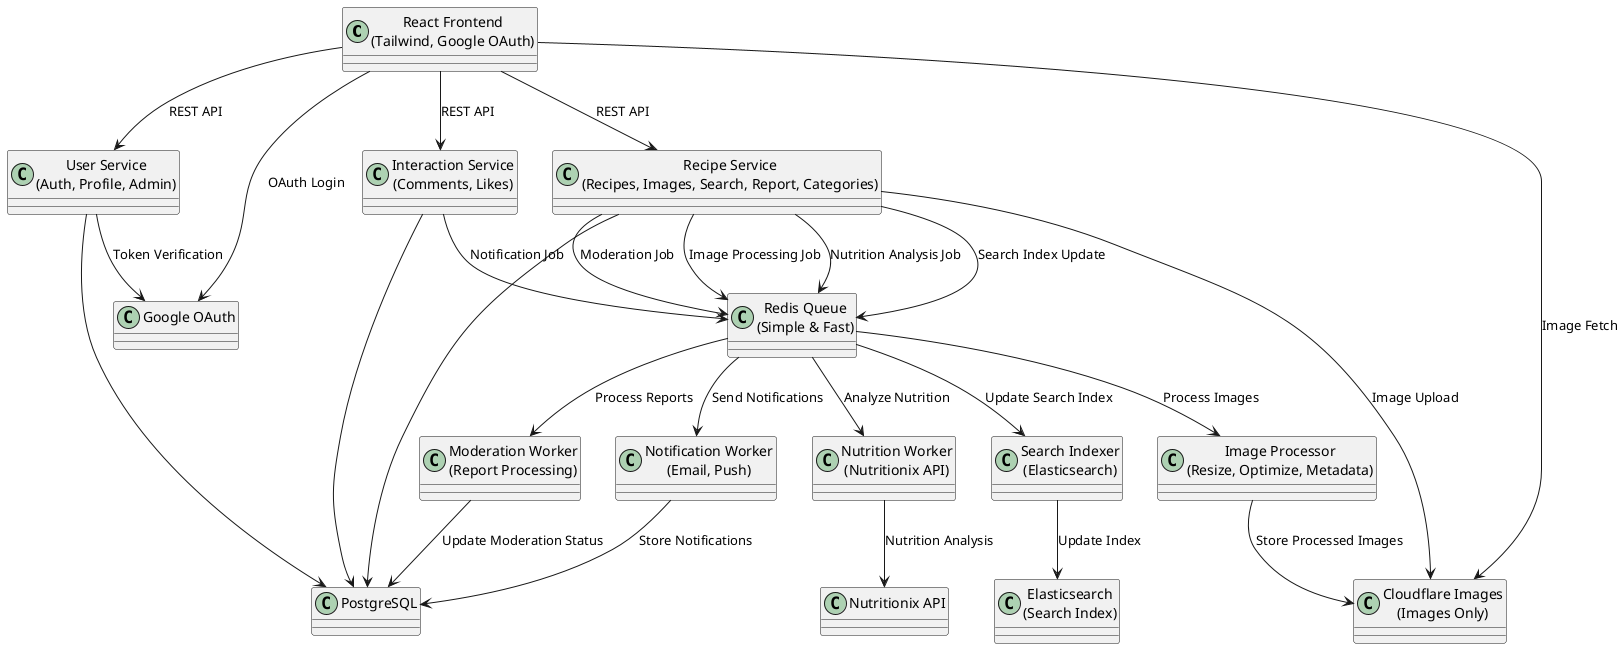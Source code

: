 @startuml
!define RECTANGLE class

' Frontend
RECTANGLE ReactFrontend as "React Frontend\n(Tailwind, Google OAuth)"

' Core Services
RECTANGLE UserService as "User Service\n(Auth, Profile, Admin)"
RECTANGLE RecipeService as "Recipe Service\n(Recipes, Images, Search, Report, Categories)"
RECTANGLE InteractionService as "Interaction Service\n(Comments, Likes)"

' Message Queue
RECTANGLE MessageQueue as "Redis Queue\n(Simple & Fast)"

' Background Workers
RECTANGLE ImageProcessor as "Image Processor\n(Resize, Optimize, Metadata)"
RECTANGLE NutritionWorker as "Nutrition Worker\n(Nutritionix API)"
RECTANGLE SearchIndexer as "Search Indexer\n(Elasticsearch)"
RECTANGLE NotificationWorker as "Notification Worker\n(Email, Push)"
RECTANGLE ModerationWorker as "Moderation Worker\n(Report Processing)"

' External Services
RECTANGLE PostgreSQL as "PostgreSQL"
RECTANGLE MediaStorage as "Cloudflare Images\n(Images Only)"
RECTANGLE GoogleOAuth as "Google OAuth"
RECTANGLE NutritionixAPI as "Nutritionix API"
RECTANGLE Elasticsearch as "Elasticsearch\n(Search Index)"

' Frontend connections
ReactFrontend --> UserService : REST API
ReactFrontend --> RecipeService : REST API
ReactFrontend --> InteractionService : REST API
ReactFrontend --> GoogleOAuth : OAuth Login

' Service to database
UserService --> PostgreSQL
RecipeService --> PostgreSQL
InteractionService --> PostgreSQL
UserService --> GoogleOAuth : Token Verification

' Synchronous operations
RecipeService --> MediaStorage : Image Upload
ReactFrontend --> MediaStorage : Image Fetch

' Asynchronous operations via queues
RecipeService --> MessageQueue : Image Processing Job
RecipeService --> MessageQueue : Nutrition Analysis Job
RecipeService --> MessageQueue : Search Index Update
InteractionService --> MessageQueue : Notification Job
RecipeService --> MessageQueue : Moderation Job

' Background workers
MessageQueue --> ImageProcessor : Process Images
MessageQueue --> NutritionWorker : Analyze Nutrition
MessageQueue --> SearchIndexer : Update Search Index
MessageQueue --> NotificationWorker : Send Notifications
MessageQueue --> ModerationWorker : Process Reports

' Worker connections
ImageProcessor --> MediaStorage : Store Processed Images
NutritionWorker --> NutritionixAPI : Nutrition Analysis
SearchIndexer --> Elasticsearch : Update Index
NotificationWorker --> PostgreSQL : Store Notifications
ModerationWorker --> PostgreSQL : Update Moderation Status

@enduml 